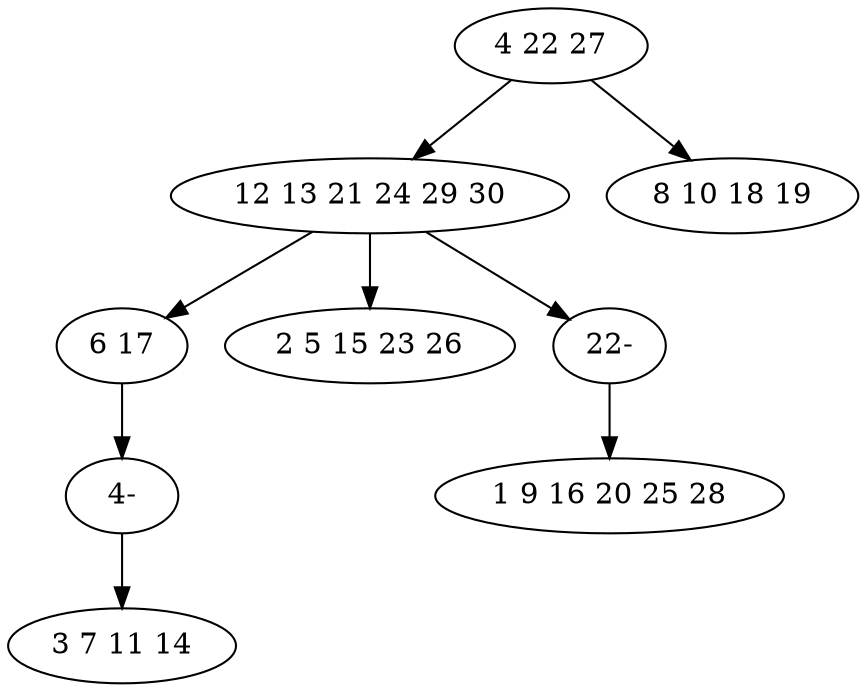 digraph true_tree {
	"0" -> "1"
	"1" -> "2"
	"1" -> "3"
	"1" -> "7"
	"2" -> "8"
	"0" -> "6"
	"7" -> "4"
	"8" -> "5"
	"0" [label="4 22 27"];
	"1" [label="12 13 21 24 29 30"];
	"2" [label="6 17"];
	"3" [label="2 5 15 23 26"];
	"4" [label="1 9 16 20 25 28"];
	"5" [label="3 7 11 14"];
	"6" [label="8 10 18 19"];
	"7" [label="22-"];
	"8" [label="4-"];
}
